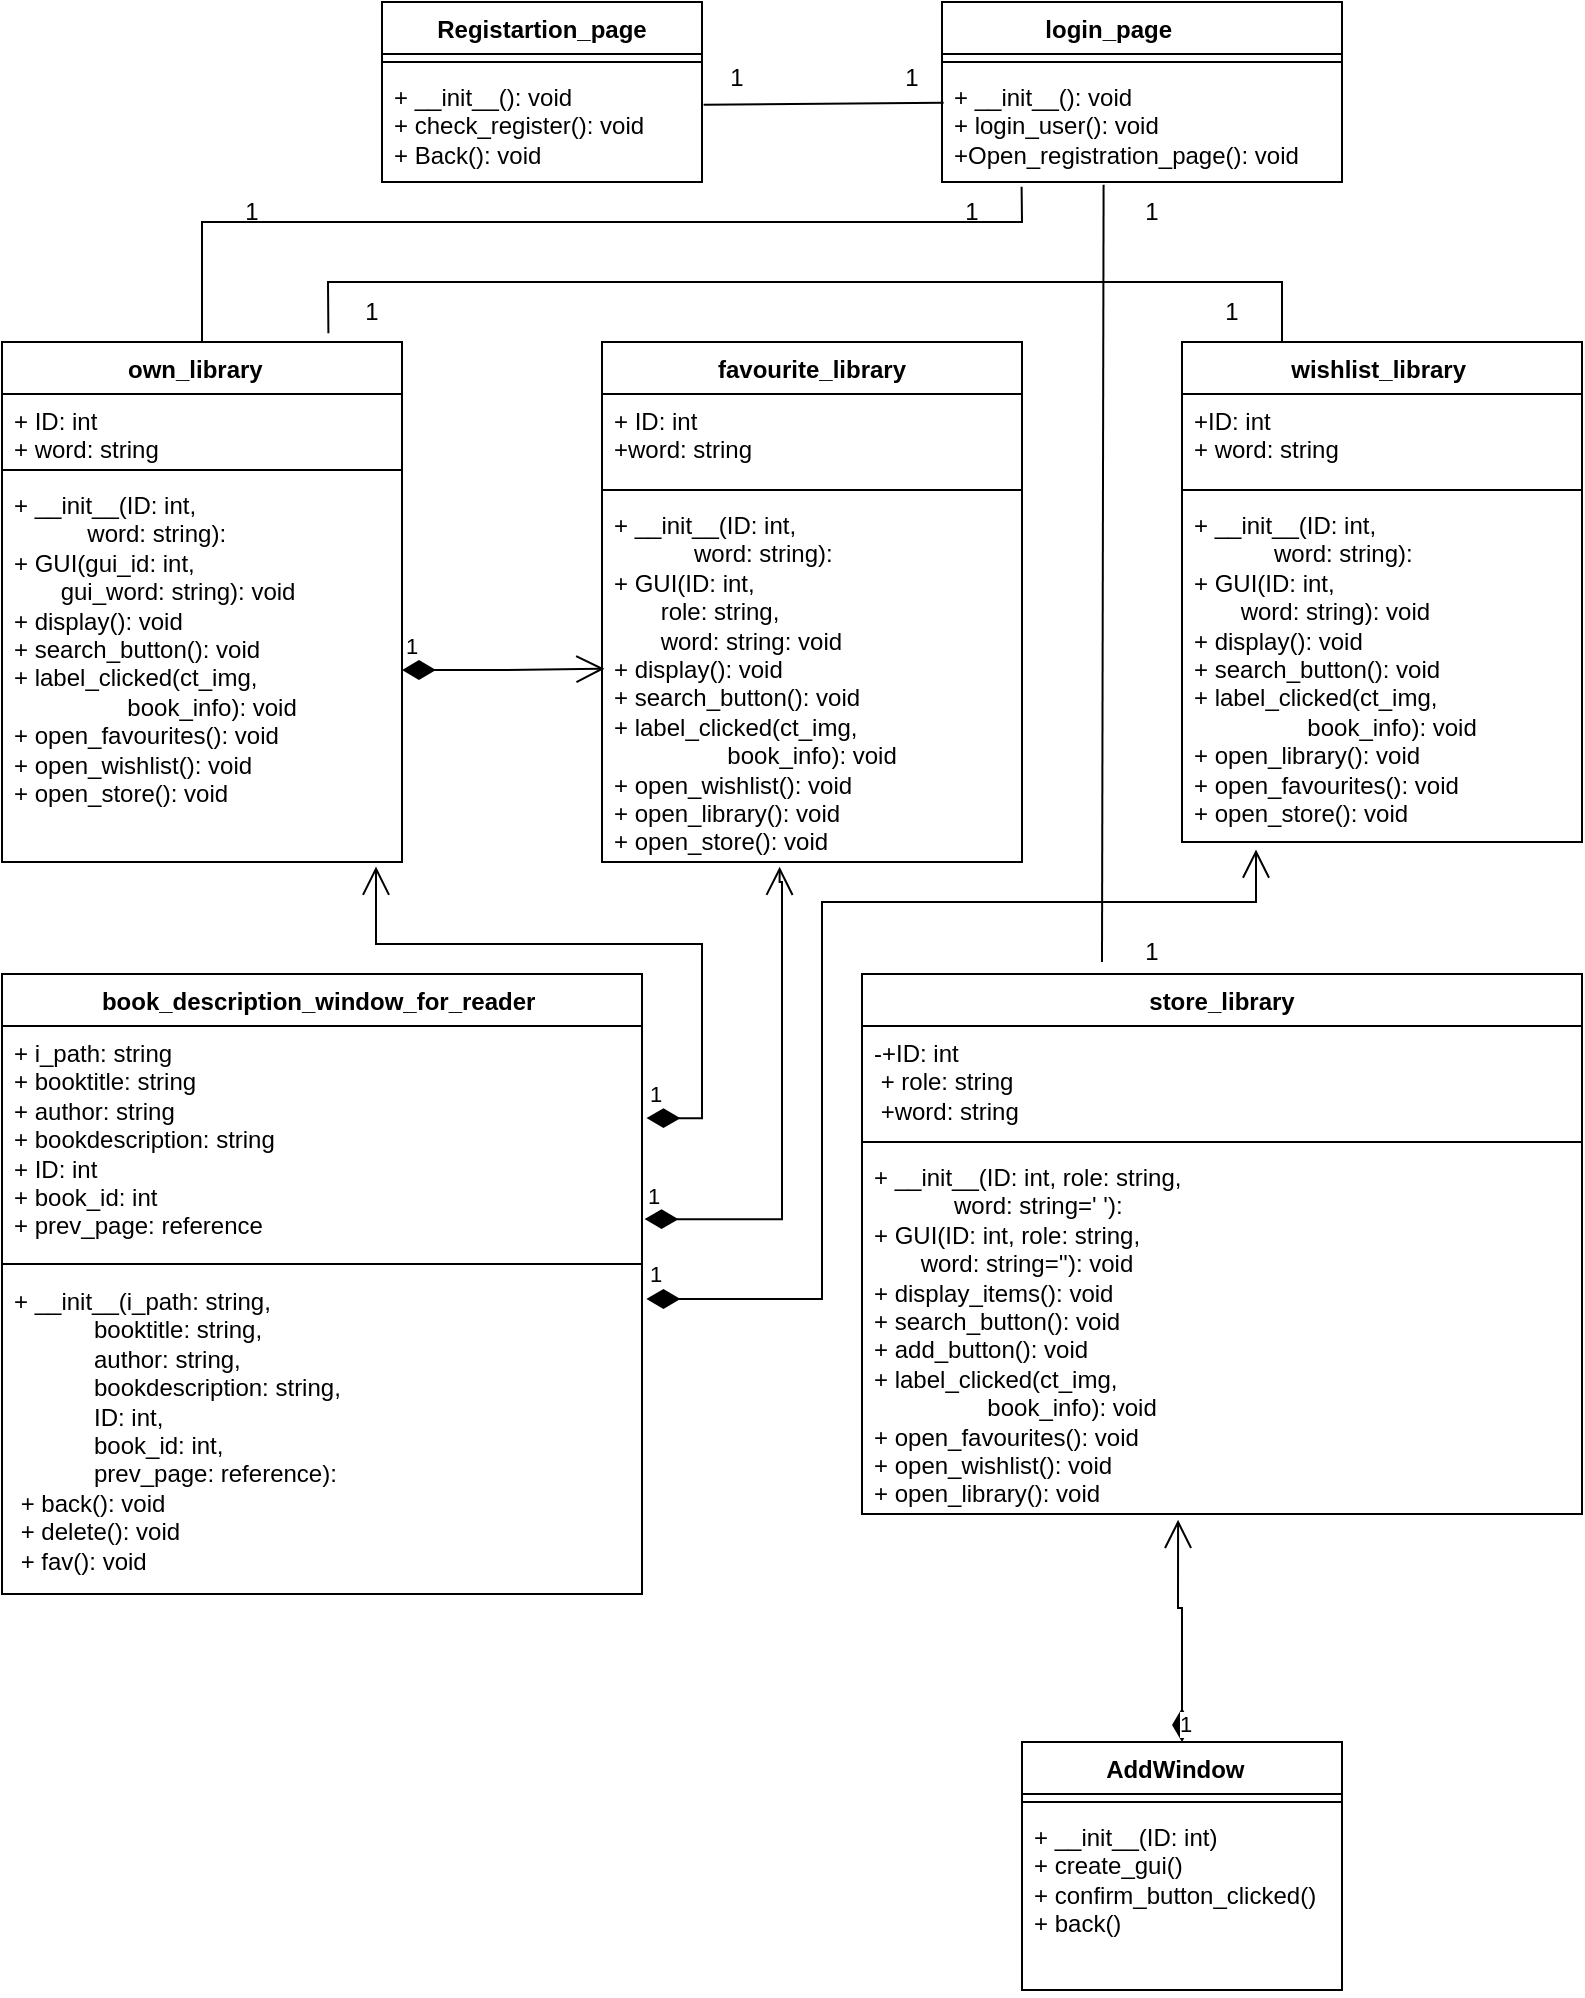 <mxfile version="22.1.11" type="device">
  <diagram id="C5RBs43oDa-KdzZeNtuy" name="Page-1">
    <mxGraphModel dx="864" dy="516" grid="1" gridSize="10" guides="1" tooltips="1" connect="1" arrows="1" fold="1" page="1" pageScale="1" pageWidth="827" pageHeight="1169" math="0" shadow="0">
      <root>
        <mxCell id="WIyWlLk6GJQsqaUBKTNV-0" />
        <mxCell id="WIyWlLk6GJQsqaUBKTNV-1" parent="WIyWlLk6GJQsqaUBKTNV-0" />
        <mxCell id="_MSufCf3HErRXO0xldak-0" value="book_description_window_for_reader&amp;nbsp;" style="swimlane;fontStyle=1;align=center;verticalAlign=top;childLayout=stackLayout;horizontal=1;startSize=26;horizontalStack=0;resizeParent=1;resizeParentMax=0;resizeLast=0;collapsible=1;marginBottom=0;whiteSpace=wrap;html=1;" parent="WIyWlLk6GJQsqaUBKTNV-1" vertex="1">
          <mxGeometry x="10" y="516" width="320" height="310" as="geometry" />
        </mxCell>
        <mxCell id="_MSufCf3HErRXO0xldak-1" value="&lt;div&gt;+ i_path: string&amp;nbsp; &amp;nbsp; &amp;nbsp; &amp;nbsp; &amp;nbsp; &amp;nbsp; &amp;nbsp; &amp;nbsp; &amp;nbsp;&lt;/div&gt;&lt;div&gt;+ booktitle: string&amp;nbsp; &amp;nbsp; &amp;nbsp; &amp;nbsp; &amp;nbsp; &amp;nbsp; &amp;nbsp; &amp;nbsp; &amp;nbsp;&amp;nbsp;&lt;/div&gt;&lt;div&gt;+ author: string&amp;nbsp; &amp;nbsp; &amp;nbsp; &amp;nbsp; &amp;nbsp; &amp;nbsp; &amp;nbsp; &amp;nbsp; &amp;nbsp; &amp;nbsp; &amp;nbsp;&lt;/div&gt;&lt;div&gt;+ bookdescription: string&amp;nbsp; &amp;nbsp; &amp;nbsp; &amp;nbsp; &amp;nbsp; &amp;nbsp;&amp;nbsp;&lt;/div&gt;&lt;div&gt;+ ID: int&amp;nbsp; &amp;nbsp; &amp;nbsp; &amp;nbsp; &amp;nbsp; &amp;nbsp; &amp;nbsp; &amp;nbsp; &amp;nbsp; &amp;nbsp; &amp;nbsp; &amp;nbsp; &amp;nbsp; &amp;nbsp;&amp;nbsp;&lt;/div&gt;&lt;div&gt;+ book_id: int&amp;nbsp; &amp;nbsp; &amp;nbsp; &amp;nbsp; &amp;nbsp; &amp;nbsp; &amp;nbsp; &amp;nbsp; &amp;nbsp; &amp;nbsp; &amp;nbsp; &amp;nbsp;&lt;/div&gt;&lt;div&gt;+ prev_page: reference&lt;/div&gt;" style="text;strokeColor=none;fillColor=none;align=left;verticalAlign=top;spacingLeft=4;spacingRight=4;overflow=hidden;rotatable=0;points=[[0,0.5],[1,0.5]];portConstraint=eastwest;whiteSpace=wrap;html=1;" parent="_MSufCf3HErRXO0xldak-0" vertex="1">
          <mxGeometry y="26" width="320" height="114" as="geometry" />
        </mxCell>
        <mxCell id="_MSufCf3HErRXO0xldak-2" value="" style="line;strokeWidth=1;fillColor=none;align=left;verticalAlign=middle;spacingTop=-1;spacingLeft=3;spacingRight=3;rotatable=0;labelPosition=right;points=[];portConstraint=eastwest;strokeColor=inherit;" parent="_MSufCf3HErRXO0xldak-0" vertex="1">
          <mxGeometry y="140" width="320" height="10" as="geometry" />
        </mxCell>
        <mxCell id="_MSufCf3HErRXO0xldak-3" value="&lt;div&gt;+ __init__(i_path: string,&amp;nbsp; &amp;nbsp; &amp;nbsp; &amp;nbsp; &amp;nbsp; &amp;nbsp;&lt;/div&gt;&lt;div&gt;&amp;nbsp; &amp;nbsp; &amp;nbsp; &amp;nbsp; &amp;nbsp; &amp;nbsp; booktitle: string,&amp;nbsp; &amp;nbsp; &amp;nbsp; &amp;nbsp;&amp;nbsp;&lt;/div&gt;&lt;div&gt;&amp;nbsp; &amp;nbsp; &amp;nbsp; &amp;nbsp; &amp;nbsp; &amp;nbsp; author: string,&amp;nbsp; &amp;nbsp; &amp;nbsp; &amp;nbsp; &amp;nbsp; &amp;nbsp;&lt;/div&gt;&lt;div&gt;&amp;nbsp; &amp;nbsp; &amp;nbsp; &amp;nbsp; &amp;nbsp; &amp;nbsp; bookdescription: string,&amp;nbsp;&lt;/div&gt;&lt;div&gt;&amp;nbsp; &amp;nbsp; &amp;nbsp; &amp;nbsp; &amp;nbsp; &amp;nbsp; ID: int,&amp;nbsp; &amp;nbsp; &amp;nbsp; &amp;nbsp; &amp;nbsp; &amp;nbsp; &amp;nbsp; &amp;nbsp; &amp;nbsp;&amp;nbsp;&lt;/div&gt;&lt;div&gt;&amp;nbsp; &amp;nbsp; &amp;nbsp; &amp;nbsp; &amp;nbsp; &amp;nbsp; book_id: int,&amp;nbsp; &amp;nbsp; &amp;nbsp; &amp;nbsp; &amp;nbsp; &amp;nbsp; &amp;nbsp;&lt;/div&gt;&lt;div&gt;&amp;nbsp; &amp;nbsp; &amp;nbsp; &amp;nbsp; &amp;nbsp; &amp;nbsp; prev_page: reference):&amp;nbsp; &amp;nbsp;&amp;nbsp;&lt;/div&gt;&lt;div&gt;&amp;nbsp;+ back(): void&amp;nbsp; &amp;nbsp; &amp;nbsp; &amp;nbsp; &amp;nbsp; &amp;nbsp; &amp;nbsp; &amp;nbsp; &amp;nbsp; &amp;nbsp; &amp;nbsp; &amp;nbsp;&lt;/div&gt;&lt;div&gt;&amp;nbsp;+ delete(): void&amp;nbsp; &amp;nbsp; &amp;nbsp; &amp;nbsp; &amp;nbsp; &amp;nbsp; &amp;nbsp; &amp;nbsp; &amp;nbsp; &amp;nbsp; &amp;nbsp;&lt;/div&gt;&lt;div&gt;&amp;nbsp;+ fav(): void&amp;nbsp; &amp;nbsp; &amp;nbsp; &amp;nbsp; &amp;nbsp;&lt;/div&gt;" style="text;strokeColor=none;fillColor=none;align=left;verticalAlign=top;spacingLeft=4;spacingRight=4;overflow=hidden;rotatable=0;points=[[0,0.5],[1,0.5]];portConstraint=eastwest;whiteSpace=wrap;html=1;" parent="_MSufCf3HErRXO0xldak-0" vertex="1">
          <mxGeometry y="150" width="320" height="160" as="geometry" />
        </mxCell>
        <mxCell id="_MSufCf3HErRXO0xldak-4" value="store_library" style="swimlane;fontStyle=1;align=center;verticalAlign=top;childLayout=stackLayout;horizontal=1;startSize=26;horizontalStack=0;resizeParent=1;resizeParentMax=0;resizeLast=0;collapsible=1;marginBottom=0;whiteSpace=wrap;html=1;" parent="WIyWlLk6GJQsqaUBKTNV-1" vertex="1">
          <mxGeometry x="440" y="516" width="360" height="270" as="geometry" />
        </mxCell>
        <mxCell id="_MSufCf3HErRXO0xldak-5" value="&lt;div&gt;-+ID: int&amp;nbsp; &amp;nbsp; &amp;nbsp;&amp;nbsp;&lt;/div&gt;&lt;div&gt;&amp;nbsp;+ role: string&amp;nbsp;&lt;/div&gt;&lt;div&gt;&amp;nbsp;+word: string&lt;/div&gt;" style="text;strokeColor=none;fillColor=none;align=left;verticalAlign=top;spacingLeft=4;spacingRight=4;overflow=hidden;rotatable=0;points=[[0,0.5],[1,0.5]];portConstraint=eastwest;whiteSpace=wrap;html=1;" parent="_MSufCf3HErRXO0xldak-4" vertex="1">
          <mxGeometry y="26" width="360" height="54" as="geometry" />
        </mxCell>
        <mxCell id="_MSufCf3HErRXO0xldak-6" value="" style="line;strokeWidth=1;fillColor=none;align=left;verticalAlign=middle;spacingTop=-1;spacingLeft=3;spacingRight=3;rotatable=0;labelPosition=right;points=[];portConstraint=eastwest;strokeColor=inherit;" parent="_MSufCf3HErRXO0xldak-4" vertex="1">
          <mxGeometry y="80" width="360" height="8" as="geometry" />
        </mxCell>
        <mxCell id="_MSufCf3HErRXO0xldak-7" value="&lt;div&gt;+ __init__(ID: int, role: string,&amp;nbsp;&amp;nbsp;&lt;/div&gt;&lt;div&gt;&amp;nbsp; &amp;nbsp; &amp;nbsp; &amp;nbsp; &amp;nbsp; &amp;nbsp; word: string=&#39; &#39;):&amp;nbsp; &amp;nbsp; &amp;nbsp; &amp;nbsp; &amp;nbsp;&lt;/div&gt;&lt;div&gt;+ GUI(ID: int, role: string,&amp;nbsp; &amp;nbsp; &amp;nbsp; &amp;nbsp; &amp;nbsp;&lt;/div&gt;&lt;div&gt;&amp;nbsp; &amp;nbsp; &amp;nbsp; &amp;nbsp;word: string=&#39;&#39;): void&amp;nbsp; &amp;nbsp; &amp;nbsp; &amp;nbsp; &amp;nbsp;&lt;/div&gt;&lt;div&gt;+ display_items(): void&amp;nbsp; &amp;nbsp; &amp;nbsp; &amp;nbsp; &amp;nbsp; &amp;nbsp; &amp;nbsp;&lt;/div&gt;&lt;div&gt;+ search_button(): void&lt;/div&gt;&lt;div&gt;+ add_button(): void&amp;nbsp; &amp;nbsp; &amp;nbsp; &amp;nbsp; &amp;nbsp; &amp;nbsp; &amp;nbsp;&lt;/div&gt;&lt;div&gt;+ label_clicked(ct_img,&amp;nbsp; &amp;nbsp; &amp;nbsp; &amp;nbsp; &amp;nbsp; &amp;nbsp;&amp;nbsp;&lt;/div&gt;&lt;div&gt;&amp;nbsp; &amp;nbsp; &amp;nbsp; &amp;nbsp; &amp;nbsp; &amp;nbsp; &amp;nbsp; &amp;nbsp; &amp;nbsp;book_info): void&amp;nbsp; &amp;nbsp;&amp;nbsp;&lt;/div&gt;&lt;div&gt;+ open_favourites(): void&amp;nbsp; &amp;nbsp; &amp;nbsp; &amp;nbsp; &amp;nbsp; &amp;nbsp;&lt;/div&gt;&lt;div&gt;+ open_wishlist(): void&amp;nbsp; &amp;nbsp; &amp;nbsp; &amp;nbsp; &amp;nbsp; &amp;nbsp; &amp;nbsp;&lt;/div&gt;&lt;div&gt;+ open_library(): void&amp;nbsp; &amp;nbsp; &amp;nbsp;&lt;/div&gt;" style="text;strokeColor=none;fillColor=none;align=left;verticalAlign=top;spacingLeft=4;spacingRight=4;overflow=hidden;rotatable=0;points=[[0,0.5],[1,0.5]];portConstraint=eastwest;whiteSpace=wrap;html=1;" parent="_MSufCf3HErRXO0xldak-4" vertex="1">
          <mxGeometry y="88" width="360" height="182" as="geometry" />
        </mxCell>
        <mxCell id="_MSufCf3HErRXO0xldak-8" value="favourite_library" style="swimlane;fontStyle=1;align=center;verticalAlign=top;childLayout=stackLayout;horizontal=1;startSize=26;horizontalStack=0;resizeParent=1;resizeParentMax=0;resizeLast=0;collapsible=1;marginBottom=0;whiteSpace=wrap;html=1;" parent="WIyWlLk6GJQsqaUBKTNV-1" vertex="1">
          <mxGeometry x="310" y="200" width="210" height="260" as="geometry" />
        </mxCell>
        <mxCell id="_MSufCf3HErRXO0xldak-9" value="&lt;div&gt;+ ID: int&amp;nbsp; &amp;nbsp; &amp;nbsp; &amp;nbsp; &amp;nbsp; &amp;nbsp;&amp;nbsp;&lt;/div&gt;&lt;div&gt;+word: string&lt;/div&gt;" style="text;strokeColor=none;fillColor=none;align=left;verticalAlign=top;spacingLeft=4;spacingRight=4;overflow=hidden;rotatable=0;points=[[0,0.5],[1,0.5]];portConstraint=eastwest;whiteSpace=wrap;html=1;" parent="_MSufCf3HErRXO0xldak-8" vertex="1">
          <mxGeometry y="26" width="210" height="44" as="geometry" />
        </mxCell>
        <mxCell id="_MSufCf3HErRXO0xldak-10" value="" style="line;strokeWidth=1;fillColor=none;align=left;verticalAlign=middle;spacingTop=-1;spacingLeft=3;spacingRight=3;rotatable=0;labelPosition=right;points=[];portConstraint=eastwest;strokeColor=inherit;" parent="_MSufCf3HErRXO0xldak-8" vertex="1">
          <mxGeometry y="70" width="210" height="8" as="geometry" />
        </mxCell>
        <mxCell id="_MSufCf3HErRXO0xldak-11" value="&lt;div&gt;+ __init__(ID: int,&amp;nbsp; &amp;nbsp;&lt;/div&gt;&lt;div&gt;&amp;nbsp; &amp;nbsp; &amp;nbsp; &amp;nbsp; &amp;nbsp; &amp;nbsp; word: string):&amp;nbsp; &amp;nbsp; &amp;nbsp; &amp;nbsp; &amp;nbsp;&lt;/div&gt;&lt;div&gt;+ GUI(ID: int,&amp;nbsp; &amp;nbsp; &amp;nbsp; &amp;nbsp;&amp;nbsp;&lt;/div&gt;&lt;div&gt;&amp;nbsp; &amp;nbsp; &amp;nbsp; &amp;nbsp;role: string,&amp;nbsp; &amp;nbsp;&lt;/div&gt;&lt;div&gt;&amp;nbsp; &amp;nbsp; &amp;nbsp; &amp;nbsp;word: string: void&amp;nbsp; &amp;nbsp; &amp;nbsp; &amp;nbsp; &amp;nbsp;&lt;/div&gt;&lt;div&gt;+ display(): void&amp;nbsp; &amp;nbsp; &amp;nbsp; &amp;nbsp; &amp;nbsp; &amp;nbsp; &amp;nbsp; &amp;nbsp; &amp;nbsp; &amp;nbsp;&lt;/div&gt;&lt;div&gt;+ search_button(): void&amp;nbsp; &amp;nbsp; &amp;nbsp; &amp;nbsp; &amp;nbsp; &amp;nbsp; &amp;nbsp;&lt;/div&gt;&lt;div&gt;+ label_clicked(ct_img,&amp;nbsp; &amp;nbsp; &amp;nbsp; &amp;nbsp; &amp;nbsp; &amp;nbsp;&amp;nbsp;&lt;/div&gt;&lt;div&gt;&amp;nbsp; &amp;nbsp; &amp;nbsp; &amp;nbsp; &amp;nbsp; &amp;nbsp; &amp;nbsp; &amp;nbsp; &amp;nbsp;book_info): void&amp;nbsp; &amp;nbsp;&amp;nbsp;&lt;/div&gt;&lt;div&gt;+ open_wishlist(): void&amp;nbsp; &amp;nbsp; &amp;nbsp; &amp;nbsp; &amp;nbsp; &amp;nbsp; &amp;nbsp;&lt;/div&gt;&lt;div&gt;+ open_library(): void&amp;nbsp; &amp;nbsp; &amp;nbsp; &amp;nbsp; &amp;nbsp; &amp;nbsp; &amp;nbsp;&amp;nbsp;&lt;/div&gt;&lt;div&gt;+ open_store(): void&amp;nbsp; &amp;nbsp; &amp;nbsp;&amp;nbsp;&lt;/div&gt;" style="text;strokeColor=none;fillColor=none;align=left;verticalAlign=top;spacingLeft=4;spacingRight=4;overflow=hidden;rotatable=0;points=[[0,0.5],[1,0.5]];portConstraint=eastwest;whiteSpace=wrap;html=1;" parent="_MSufCf3HErRXO0xldak-8" vertex="1">
          <mxGeometry y="78" width="210" height="182" as="geometry" />
        </mxCell>
        <mxCell id="_MSufCf3HErRXO0xldak-12" value="wishlist_library&amp;nbsp;" style="swimlane;fontStyle=1;align=center;verticalAlign=top;childLayout=stackLayout;horizontal=1;startSize=26;horizontalStack=0;resizeParent=1;resizeParentMax=0;resizeLast=0;collapsible=1;marginBottom=0;whiteSpace=wrap;html=1;" parent="WIyWlLk6GJQsqaUBKTNV-1" vertex="1">
          <mxGeometry x="600" y="200" width="200" height="250" as="geometry" />
        </mxCell>
        <mxCell id="_MSufCf3HErRXO0xldak-13" value="&lt;div&gt;+ID: int&amp;nbsp; &amp;nbsp; &amp;nbsp; &amp;nbsp; &amp;nbsp; &amp;nbsp;&lt;/div&gt;&lt;div&gt;+ word: string&amp;nbsp;&lt;/div&gt;" style="text;strokeColor=none;fillColor=none;align=left;verticalAlign=top;spacingLeft=4;spacingRight=4;overflow=hidden;rotatable=0;points=[[0,0.5],[1,0.5]];portConstraint=eastwest;whiteSpace=wrap;html=1;" parent="_MSufCf3HErRXO0xldak-12" vertex="1">
          <mxGeometry y="26" width="200" height="44" as="geometry" />
        </mxCell>
        <mxCell id="_MSufCf3HErRXO0xldak-14" value="" style="line;strokeWidth=1;fillColor=none;align=left;verticalAlign=middle;spacingTop=-1;spacingLeft=3;spacingRight=3;rotatable=0;labelPosition=right;points=[];portConstraint=eastwest;strokeColor=inherit;" parent="_MSufCf3HErRXO0xldak-12" vertex="1">
          <mxGeometry y="70" width="200" height="8" as="geometry" />
        </mxCell>
        <mxCell id="_MSufCf3HErRXO0xldak-15" value="&lt;div&gt;+ __init__(ID: int,&amp;nbsp; &amp;nbsp;&lt;/div&gt;&lt;div&gt;&amp;nbsp; &amp;nbsp; &amp;nbsp; &amp;nbsp; &amp;nbsp; &amp;nbsp; word: string):&amp;nbsp; &amp;nbsp; &amp;nbsp; &amp;nbsp; &amp;nbsp;&lt;/div&gt;&lt;div&gt;+ GUI(ID: int,&amp;nbsp; &amp;nbsp; &amp;nbsp; &amp;nbsp;&amp;nbsp;&lt;/div&gt;&lt;div&gt;&amp;nbsp; &amp;nbsp; &amp;nbsp; &amp;nbsp;word: string): void&amp;nbsp; &amp;nbsp; &amp;nbsp; &amp;nbsp; &amp;nbsp;&lt;span style=&quot;background-color: initial;&quot;&gt;&amp;nbsp;&lt;/span&gt;&lt;/div&gt;&lt;div&gt;&lt;span style=&quot;background-color: initial;&quot;&gt;+ display(): void&amp;nbsp; &amp;nbsp; &amp;nbsp; &amp;nbsp; &amp;nbsp; &amp;nbsp; &amp;nbsp; &amp;nbsp; &amp;nbsp; &amp;nbsp;&lt;/span&gt;&lt;/div&gt;&lt;div&gt;&lt;span style=&quot;background-color: initial;&quot;&gt;+ search_button(): void&amp;nbsp; &amp;nbsp; &amp;nbsp; &amp;nbsp; &amp;nbsp; &amp;nbsp; &amp;nbsp;&lt;/span&gt;&lt;/div&gt;&lt;div&gt;+ label_clicked(ct_img,&amp;nbsp; &amp;nbsp; &amp;nbsp; &amp;nbsp; &amp;nbsp; &amp;nbsp;&amp;nbsp;&lt;/div&gt;&lt;div&gt;&amp;nbsp; &amp;nbsp; &amp;nbsp; &amp;nbsp; &amp;nbsp; &amp;nbsp; &amp;nbsp; &amp;nbsp; &amp;nbsp;book_info): void&amp;nbsp; &amp;nbsp;&amp;nbsp;&lt;/div&gt;&lt;div&gt;+ open_library(): void&amp;nbsp; &amp;nbsp; &amp;nbsp; &amp;nbsp; &amp;nbsp; &amp;nbsp; &amp;nbsp;&amp;nbsp;&lt;/div&gt;&lt;div&gt;+ open_favourites(): void&amp;nbsp; &amp;nbsp; &amp;nbsp; &amp;nbsp; &amp;nbsp; &amp;nbsp;&lt;/div&gt;&lt;div&gt;+ open_store(): void&amp;nbsp; &amp;nbsp; &amp;nbsp; &amp;nbsp; &amp;nbsp; &amp;nbsp; &amp;nbsp;&amp;nbsp;&lt;/div&gt;" style="text;strokeColor=none;fillColor=none;align=left;verticalAlign=top;spacingLeft=4;spacingRight=4;overflow=hidden;rotatable=0;points=[[0,0.5],[1,0.5]];portConstraint=eastwest;whiteSpace=wrap;html=1;" parent="_MSufCf3HErRXO0xldak-12" vertex="1">
          <mxGeometry y="78" width="200" height="172" as="geometry" />
        </mxCell>
        <mxCell id="_MSufCf3HErRXO0xldak-16" value="own_library&amp;nbsp;&amp;nbsp;" style="swimlane;fontStyle=1;align=center;verticalAlign=top;childLayout=stackLayout;horizontal=1;startSize=26;horizontalStack=0;resizeParent=1;resizeParentMax=0;resizeLast=0;collapsible=1;marginBottom=0;whiteSpace=wrap;html=1;" parent="WIyWlLk6GJQsqaUBKTNV-1" vertex="1">
          <mxGeometry x="10" y="200" width="200" height="260" as="geometry" />
        </mxCell>
        <mxCell id="_MSufCf3HErRXO0xldak-17" value="&lt;div&gt;+ ID: int&amp;nbsp;&lt;/div&gt;&lt;div&gt;&lt;span style=&quot;background-color: initial;&quot;&gt;+ word: string&amp;nbsp; &amp;nbsp;&lt;/span&gt;&lt;/div&gt;" style="text;strokeColor=none;fillColor=none;align=left;verticalAlign=top;spacingLeft=4;spacingRight=4;overflow=hidden;rotatable=0;points=[[0,0.5],[1,0.5]];portConstraint=eastwest;whiteSpace=wrap;html=1;" parent="_MSufCf3HErRXO0xldak-16" vertex="1">
          <mxGeometry y="26" width="200" height="34" as="geometry" />
        </mxCell>
        <mxCell id="_MSufCf3HErRXO0xldak-18" value="" style="line;strokeWidth=1;fillColor=none;align=left;verticalAlign=middle;spacingTop=-1;spacingLeft=3;spacingRight=3;rotatable=0;labelPosition=right;points=[];portConstraint=eastwest;strokeColor=inherit;" parent="_MSufCf3HErRXO0xldak-16" vertex="1">
          <mxGeometry y="60" width="200" height="8" as="geometry" />
        </mxCell>
        <mxCell id="_MSufCf3HErRXO0xldak-19" value="&lt;div&gt;+ __init__(ID: int,&amp;nbsp; &amp;nbsp;&lt;/div&gt;&lt;div&gt;&amp;nbsp; &amp;nbsp; &amp;nbsp; &amp;nbsp; &amp;nbsp; &amp;nbsp;word: string):&amp;nbsp; &amp;nbsp; &amp;nbsp; &amp;nbsp; &amp;nbsp;&lt;/div&gt;&lt;div&gt;+ GUI(gui_id: int,&amp;nbsp; &amp;nbsp;&amp;nbsp;&lt;/div&gt;&lt;div&gt;&amp;nbsp; &amp;nbsp; &amp;nbsp; &amp;nbsp;gui_word: string): void&amp;nbsp; &amp;nbsp;&amp;nbsp;&lt;/div&gt;&lt;div&gt;+ display(): void&amp;nbsp; &amp;nbsp; &amp;nbsp; &amp;nbsp; &amp;nbsp; &amp;nbsp; &amp;nbsp; &amp;nbsp; &amp;nbsp; &amp;nbsp;&lt;/div&gt;&lt;div&gt;+ search_button(): void&amp;nbsp; &amp;nbsp; &amp;nbsp; &amp;nbsp; &amp;nbsp; &amp;nbsp; &amp;nbsp;&lt;/div&gt;&lt;div&gt;+ label_clicked(ct_img,&amp;nbsp; &amp;nbsp; &amp;nbsp; &amp;nbsp; &amp;nbsp; &amp;nbsp;&amp;nbsp;&lt;/div&gt;&lt;div&gt;&amp;nbsp; &amp;nbsp; &amp;nbsp; &amp;nbsp; &amp;nbsp; &amp;nbsp; &amp;nbsp; &amp;nbsp; &amp;nbsp;book_info): void&amp;nbsp; &amp;nbsp;&amp;nbsp;&lt;/div&gt;&lt;div&gt;+ open_favourites(): void&amp;nbsp; &amp;nbsp; &amp;nbsp; &amp;nbsp; &amp;nbsp; &amp;nbsp;&lt;/div&gt;&lt;div&gt;+ open_wishlist(): void&amp;nbsp; &amp;nbsp; &amp;nbsp; &amp;nbsp; &amp;nbsp; &amp;nbsp; &amp;nbsp;&lt;/div&gt;&lt;div&gt;+ open_store(): void&amp;nbsp; &amp;nbsp; &amp;nbsp; &amp;nbsp;&amp;nbsp;&lt;/div&gt;" style="text;strokeColor=none;fillColor=none;align=left;verticalAlign=top;spacingLeft=4;spacingRight=4;overflow=hidden;rotatable=0;points=[[0,0.5],[1,0.5]];portConstraint=eastwest;whiteSpace=wrap;html=1;" parent="_MSufCf3HErRXO0xldak-16" vertex="1">
          <mxGeometry y="68" width="200" height="192" as="geometry" />
        </mxCell>
        <mxCell id="_MSufCf3HErRXO0xldak-20" value="Registartion_page" style="swimlane;fontStyle=1;align=center;verticalAlign=top;childLayout=stackLayout;horizontal=1;startSize=26;horizontalStack=0;resizeParent=1;resizeParentMax=0;resizeLast=0;collapsible=1;marginBottom=0;whiteSpace=wrap;html=1;" parent="WIyWlLk6GJQsqaUBKTNV-1" vertex="1">
          <mxGeometry x="200" y="30" width="160" height="90" as="geometry" />
        </mxCell>
        <mxCell id="_MSufCf3HErRXO0xldak-22" value="" style="line;strokeWidth=1;fillColor=none;align=left;verticalAlign=middle;spacingTop=-1;spacingLeft=3;spacingRight=3;rotatable=0;labelPosition=right;points=[];portConstraint=eastwest;strokeColor=inherit;" parent="_MSufCf3HErRXO0xldak-20" vertex="1">
          <mxGeometry y="26" width="160" height="8" as="geometry" />
        </mxCell>
        <mxCell id="_MSufCf3HErRXO0xldak-23" value="&lt;div style=&quot;border-color: var(--border-color);&quot;&gt;+ __init__(): void&amp;nbsp; &amp;nbsp;&lt;/div&gt;&lt;div style=&quot;border-color: var(--border-color);&quot;&gt;+ check_register(): void&amp;nbsp; &amp;nbsp; &amp;nbsp; &amp;nbsp;&lt;/div&gt;&lt;div style=&quot;border-color: var(--border-color);&quot;&gt;+ Back(): void&amp;nbsp; &amp;nbsp; &amp;nbsp; &amp;nbsp; &amp;nbsp;&amp;nbsp;&lt;/div&gt;" style="text;strokeColor=none;fillColor=none;align=left;verticalAlign=top;spacingLeft=4;spacingRight=4;overflow=hidden;rotatable=0;points=[[0,0.5],[1,0.5]];portConstraint=eastwest;whiteSpace=wrap;html=1;" parent="_MSufCf3HErRXO0xldak-20" vertex="1">
          <mxGeometry y="34" width="160" height="56" as="geometry" />
        </mxCell>
        <mxCell id="_MSufCf3HErRXO0xldak-24" value="login_page&amp;nbsp; &amp;nbsp; &amp;nbsp; &amp;nbsp; &amp;nbsp;&amp;nbsp;" style="swimlane;fontStyle=1;align=center;verticalAlign=top;childLayout=stackLayout;horizontal=1;startSize=26;horizontalStack=0;resizeParent=1;resizeParentMax=0;resizeLast=0;collapsible=1;marginBottom=0;whiteSpace=wrap;html=1;" parent="WIyWlLk6GJQsqaUBKTNV-1" vertex="1">
          <mxGeometry x="480" y="30" width="200" height="90" as="geometry" />
        </mxCell>
        <mxCell id="_MSufCf3HErRXO0xldak-26" value="" style="line;strokeWidth=1;fillColor=none;align=left;verticalAlign=middle;spacingTop=-1;spacingLeft=3;spacingRight=3;rotatable=0;labelPosition=right;points=[];portConstraint=eastwest;strokeColor=inherit;" parent="_MSufCf3HErRXO0xldak-24" vertex="1">
          <mxGeometry y="26" width="200" height="8" as="geometry" />
        </mxCell>
        <mxCell id="_MSufCf3HErRXO0xldak-27" value="&lt;div&gt;+ __init__(): void&amp;nbsp; &amp;nbsp; &amp;nbsp; &amp;nbsp; &amp;nbsp; &amp;nbsp; &amp;nbsp; &amp;nbsp; &amp;nbsp;&amp;nbsp;&lt;/div&gt;&lt;div&gt;+ login_user(): void&amp;nbsp; &amp;nbsp; &amp;nbsp; &amp;nbsp; &amp;nbsp; &amp;nbsp; &amp;nbsp;&amp;nbsp;&lt;/div&gt;&lt;div&gt;+Open_registration_page(): void&amp;nbsp;&lt;/div&gt;" style="text;strokeColor=none;fillColor=none;align=left;verticalAlign=top;spacingLeft=4;spacingRight=4;overflow=hidden;rotatable=0;points=[[0,0.5],[1,0.5]];portConstraint=eastwest;whiteSpace=wrap;html=1;" parent="_MSufCf3HErRXO0xldak-24" vertex="1">
          <mxGeometry y="34" width="200" height="56" as="geometry" />
        </mxCell>
        <mxCell id="_MSufCf3HErRXO0xldak-32" value="AddWindow&amp;nbsp;&amp;nbsp;" style="swimlane;fontStyle=1;align=center;verticalAlign=top;childLayout=stackLayout;horizontal=1;startSize=26;horizontalStack=0;resizeParent=1;resizeParentMax=0;resizeLast=0;collapsible=1;marginBottom=0;whiteSpace=wrap;html=1;" parent="WIyWlLk6GJQsqaUBKTNV-1" vertex="1">
          <mxGeometry x="520" y="900" width="160" height="124" as="geometry" />
        </mxCell>
        <mxCell id="_MSufCf3HErRXO0xldak-34" value="" style="line;strokeWidth=1;fillColor=none;align=left;verticalAlign=middle;spacingTop=-1;spacingLeft=3;spacingRight=3;rotatable=0;labelPosition=right;points=[];portConstraint=eastwest;strokeColor=inherit;" parent="_MSufCf3HErRXO0xldak-32" vertex="1">
          <mxGeometry y="26" width="160" height="8" as="geometry" />
        </mxCell>
        <mxCell id="_MSufCf3HErRXO0xldak-35" value="&lt;div&gt;+ __init__(ID: int)&amp;nbsp;&amp;nbsp;&lt;/div&gt;&lt;div&gt;+ create_gui()&amp;nbsp; &amp;nbsp; &amp;nbsp;&amp;nbsp;&lt;/div&gt;&lt;div&gt;+ confirm_button_clicked()&amp;nbsp;&lt;/div&gt;&lt;div&gt;+ back()&amp;nbsp; &amp;nbsp; &amp;nbsp; &amp;nbsp; &amp;nbsp; &amp;nbsp;&amp;nbsp;&lt;/div&gt;" style="text;strokeColor=none;fillColor=none;align=left;verticalAlign=top;spacingLeft=4;spacingRight=4;overflow=hidden;rotatable=0;points=[[0,0.5],[1,0.5]];portConstraint=eastwest;whiteSpace=wrap;html=1;" parent="_MSufCf3HErRXO0xldak-32" vertex="1">
          <mxGeometry y="34" width="160" height="90" as="geometry" />
        </mxCell>
        <mxCell id="_MSufCf3HErRXO0xldak-36" value="" style="endArrow=none;html=1;rounded=0;exitX=1.005;exitY=0.31;exitDx=0;exitDy=0;exitPerimeter=0;entryX=0.004;entryY=0.293;entryDx=0;entryDy=0;entryPerimeter=0;" parent="WIyWlLk6GJQsqaUBKTNV-1" source="_MSufCf3HErRXO0xldak-23" target="_MSufCf3HErRXO0xldak-27" edge="1">
          <mxGeometry width="50" height="50" relative="1" as="geometry">
            <mxPoint x="400" y="110" as="sourcePoint" />
            <mxPoint x="450" y="60" as="targetPoint" />
          </mxGeometry>
        </mxCell>
        <mxCell id="_MSufCf3HErRXO0xldak-39" value="1" style="endArrow=open;html=1;endSize=12;startArrow=diamondThin;startSize=14;startFill=1;edgeStyle=orthogonalEdgeStyle;align=left;verticalAlign=bottom;rounded=0;entryX=0.006;entryY=0.469;entryDx=0;entryDy=0;entryPerimeter=0;" parent="WIyWlLk6GJQsqaUBKTNV-1" source="_MSufCf3HErRXO0xldak-19" target="_MSufCf3HErRXO0xldak-11" edge="1">
          <mxGeometry x="-1" y="3" relative="1" as="geometry">
            <mxPoint x="220" y="330" as="sourcePoint" />
            <mxPoint x="380" y="330" as="targetPoint" />
          </mxGeometry>
        </mxCell>
        <mxCell id="_MSufCf3HErRXO0xldak-41" value="1" style="endArrow=open;html=1;endSize=12;startArrow=diamondThin;startSize=14;startFill=1;edgeStyle=orthogonalEdgeStyle;align=left;verticalAlign=bottom;rounded=0;exitX=1.007;exitY=0.404;exitDx=0;exitDy=0;exitPerimeter=0;entryX=0.935;entryY=1.012;entryDx=0;entryDy=0;entryPerimeter=0;" parent="WIyWlLk6GJQsqaUBKTNV-1" source="_MSufCf3HErRXO0xldak-1" target="_MSufCf3HErRXO0xldak-19" edge="1">
          <mxGeometry x="-1" y="3" relative="1" as="geometry">
            <mxPoint x="360" y="590" as="sourcePoint" />
            <mxPoint x="520" y="590" as="targetPoint" />
            <Array as="points">
              <mxPoint x="360" y="588" />
              <mxPoint x="360" y="501" />
              <mxPoint x="197" y="501" />
            </Array>
          </mxGeometry>
        </mxCell>
        <mxCell id="_MSufCf3HErRXO0xldak-43" value="1" style="endArrow=open;html=1;endSize=12;startArrow=diamondThin;startSize=14;startFill=1;edgeStyle=orthogonalEdgeStyle;align=left;verticalAlign=bottom;rounded=0;exitX=1.004;exitY=0.847;exitDx=0;exitDy=0;exitPerimeter=0;entryX=0.423;entryY=1.013;entryDx=0;entryDy=0;entryPerimeter=0;" parent="WIyWlLk6GJQsqaUBKTNV-1" source="_MSufCf3HErRXO0xldak-1" target="_MSufCf3HErRXO0xldak-11" edge="1">
          <mxGeometry x="-1" y="3" relative="1" as="geometry">
            <mxPoint x="350" y="640" as="sourcePoint" />
            <mxPoint x="510" y="640" as="targetPoint" />
            <Array as="points">
              <mxPoint x="400" y="639" />
              <mxPoint x="400" y="470" />
              <mxPoint x="399" y="470" />
            </Array>
          </mxGeometry>
        </mxCell>
        <mxCell id="_MSufCf3HErRXO0xldak-44" value="1" style="endArrow=open;html=1;endSize=12;startArrow=diamondThin;startSize=14;startFill=1;edgeStyle=orthogonalEdgeStyle;align=left;verticalAlign=bottom;rounded=0;exitX=1.007;exitY=0.078;exitDx=0;exitDy=0;exitPerimeter=0;entryX=0.185;entryY=1.022;entryDx=0;entryDy=0;entryPerimeter=0;" parent="WIyWlLk6GJQsqaUBKTNV-1" source="_MSufCf3HErRXO0xldak-3" target="_MSufCf3HErRXO0xldak-15" edge="1">
          <mxGeometry x="-1" y="3" relative="1" as="geometry">
            <mxPoint x="350" y="680" as="sourcePoint" />
            <mxPoint x="510" y="680" as="targetPoint" />
            <Array as="points">
              <mxPoint x="420" y="679" />
              <mxPoint x="420" y="480" />
              <mxPoint x="637" y="480" />
            </Array>
          </mxGeometry>
        </mxCell>
        <mxCell id="_MSufCf3HErRXO0xldak-47" value="1" style="endArrow=open;html=1;endSize=12;startArrow=diamondThin;startSize=14;startFill=1;edgeStyle=orthogonalEdgeStyle;align=left;verticalAlign=bottom;rounded=0;exitX=0.5;exitY=0;exitDx=0;exitDy=0;entryX=0.439;entryY=1.016;entryDx=0;entryDy=0;entryPerimeter=0;" parent="WIyWlLk6GJQsqaUBKTNV-1" source="_MSufCf3HErRXO0xldak-32" target="_MSufCf3HErRXO0xldak-7" edge="1">
          <mxGeometry x="-1" y="3" relative="1" as="geometry">
            <mxPoint x="570" y="840" as="sourcePoint" />
            <mxPoint x="730" y="840" as="targetPoint" />
            <Array as="points">
              <mxPoint x="600" y="833" />
              <mxPoint x="598" y="833" />
            </Array>
            <mxPoint as="offset" />
          </mxGeometry>
        </mxCell>
        <mxCell id="_MSufCf3HErRXO0xldak-49" value="" style="endArrow=none;html=1;rounded=0;entryX=0.404;entryY=1.025;entryDx=0;entryDy=0;entryPerimeter=0;" parent="WIyWlLk6GJQsqaUBKTNV-1" target="_MSufCf3HErRXO0xldak-27" edge="1">
          <mxGeometry width="50" height="50" relative="1" as="geometry">
            <mxPoint x="560" y="510" as="sourcePoint" />
            <mxPoint x="590" y="240" as="targetPoint" />
          </mxGeometry>
        </mxCell>
        <mxCell id="_MSufCf3HErRXO0xldak-51" value="" style="endArrow=none;html=1;rounded=0;entryX=0.25;entryY=0;entryDx=0;entryDy=0;exitX=0.816;exitY=-0.017;exitDx=0;exitDy=0;exitPerimeter=0;" parent="WIyWlLk6GJQsqaUBKTNV-1" source="_MSufCf3HErRXO0xldak-16" target="_MSufCf3HErRXO0xldak-12" edge="1">
          <mxGeometry width="50" height="50" relative="1" as="geometry">
            <mxPoint x="190" y="170" as="sourcePoint" />
            <mxPoint x="570" y="140" as="targetPoint" />
            <Array as="points">
              <mxPoint x="173" y="170" />
              <mxPoint x="650" y="170" />
            </Array>
          </mxGeometry>
        </mxCell>
        <mxCell id="_MSufCf3HErRXO0xldak-55" value="1" style="text;html=1;strokeColor=none;fillColor=none;align=center;verticalAlign=middle;whiteSpace=wrap;rounded=0;" parent="WIyWlLk6GJQsqaUBKTNV-1" vertex="1">
          <mxGeometry x="170" y="180" width="50" height="10" as="geometry" />
        </mxCell>
        <mxCell id="_MSufCf3HErRXO0xldak-56" value="1" style="text;html=1;strokeColor=none;fillColor=none;align=center;verticalAlign=middle;whiteSpace=wrap;rounded=0;" parent="WIyWlLk6GJQsqaUBKTNV-1" vertex="1">
          <mxGeometry x="600" y="180" width="50" height="10" as="geometry" />
        </mxCell>
        <mxCell id="_MSufCf3HErRXO0xldak-57" value="1" style="text;html=1;strokeColor=none;fillColor=none;align=center;verticalAlign=middle;whiteSpace=wrap;rounded=0;" parent="WIyWlLk6GJQsqaUBKTNV-1" vertex="1">
          <mxGeometry x="470" y="130" width="50" height="10" as="geometry" />
        </mxCell>
        <mxCell id="_MSufCf3HErRXO0xldak-58" value="1" style="text;html=1;strokeColor=none;fillColor=none;align=center;verticalAlign=middle;whiteSpace=wrap;rounded=0;" parent="WIyWlLk6GJQsqaUBKTNV-1" vertex="1">
          <mxGeometry x="110" y="130" width="50" height="10" as="geometry" />
        </mxCell>
        <mxCell id="_MSufCf3HErRXO0xldak-62" value="" style="endArrow=none;html=1;rounded=0;exitX=0.5;exitY=0;exitDx=0;exitDy=0;entryX=0.199;entryY=1.042;entryDx=0;entryDy=0;entryPerimeter=0;" parent="WIyWlLk6GJQsqaUBKTNV-1" source="_MSufCf3HErRXO0xldak-16" target="_MSufCf3HErRXO0xldak-27" edge="1">
          <mxGeometry width="50" height="50" relative="1" as="geometry">
            <mxPoint x="120" y="180" as="sourcePoint" />
            <mxPoint x="170" y="130" as="targetPoint" />
            <Array as="points">
              <mxPoint x="110" y="140" />
              <mxPoint x="300" y="140" />
              <mxPoint x="420" y="140" />
              <mxPoint x="520" y="140" />
            </Array>
          </mxGeometry>
        </mxCell>
        <mxCell id="_MSufCf3HErRXO0xldak-64" value="1" style="text;html=1;strokeColor=none;fillColor=none;align=center;verticalAlign=middle;whiteSpace=wrap;rounded=0;" parent="WIyWlLk6GJQsqaUBKTNV-1" vertex="1">
          <mxGeometry x="360" y="60" width="35" height="15" as="geometry" />
        </mxCell>
        <mxCell id="_MSufCf3HErRXO0xldak-65" value="1" style="text;html=1;strokeColor=none;fillColor=none;align=center;verticalAlign=middle;whiteSpace=wrap;rounded=0;" parent="WIyWlLk6GJQsqaUBKTNV-1" vertex="1">
          <mxGeometry x="450" y="61" width="30" height="14" as="geometry" />
        </mxCell>
        <mxCell id="_MSufCf3HErRXO0xldak-66" value="1" style="text;html=1;strokeColor=none;fillColor=none;align=center;verticalAlign=middle;whiteSpace=wrap;rounded=0;" parent="WIyWlLk6GJQsqaUBKTNV-1" vertex="1">
          <mxGeometry x="560" y="130" width="50" height="10" as="geometry" />
        </mxCell>
        <mxCell id="_MSufCf3HErRXO0xldak-67" value="1" style="text;html=1;strokeColor=none;fillColor=none;align=center;verticalAlign=middle;whiteSpace=wrap;rounded=0;" parent="WIyWlLk6GJQsqaUBKTNV-1" vertex="1">
          <mxGeometry x="560" y="500" width="50" height="10" as="geometry" />
        </mxCell>
      </root>
    </mxGraphModel>
  </diagram>
</mxfile>
